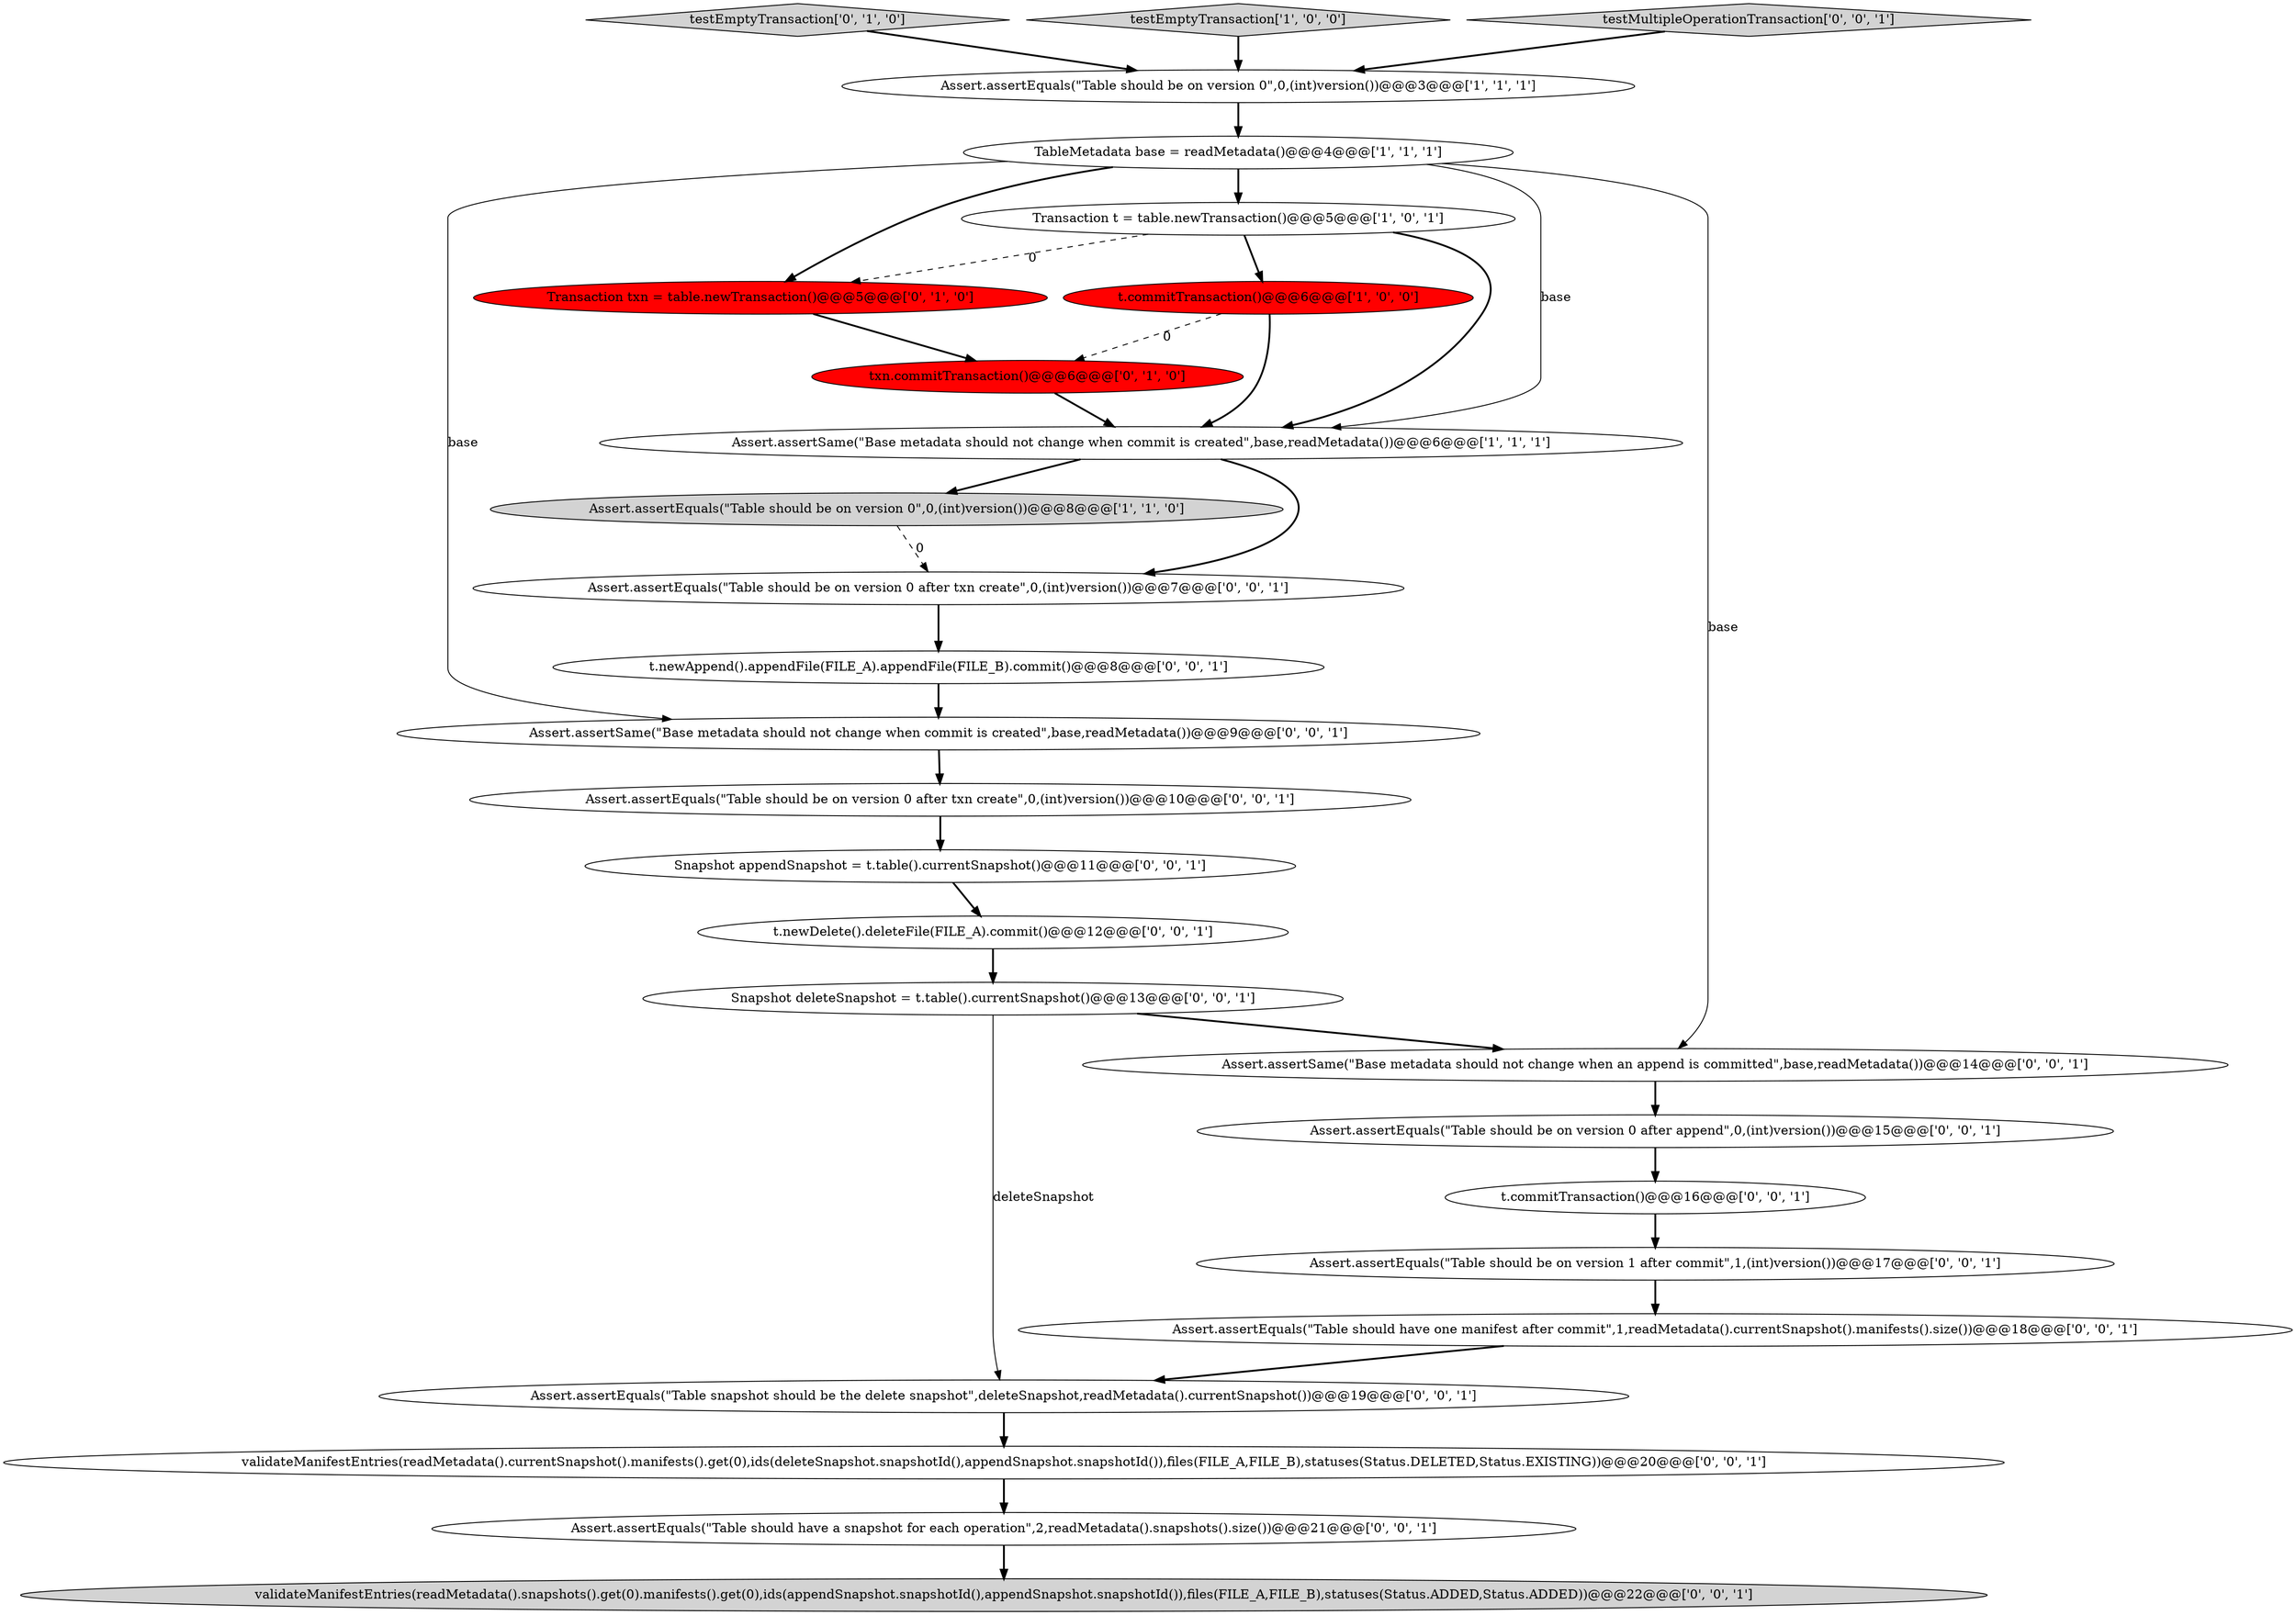 digraph {
8 [style = filled, label = "testEmptyTransaction['0', '1', '0']", fillcolor = lightgray, shape = diamond image = "AAA0AAABBB2BBB"];
14 [style = filled, label = "Assert.assertEquals(\"Table should have a snapshot for each operation\",2,readMetadata().snapshots().size())@@@21@@@['0', '0', '1']", fillcolor = white, shape = ellipse image = "AAA0AAABBB3BBB"];
19 [style = filled, label = "Assert.assertSame(\"Base metadata should not change when commit is created\",base,readMetadata())@@@9@@@['0', '0', '1']", fillcolor = white, shape = ellipse image = "AAA0AAABBB3BBB"];
20 [style = filled, label = "Assert.assertEquals(\"Table should have one manifest after commit\",1,readMetadata().currentSnapshot().manifests().size())@@@18@@@['0', '0', '1']", fillcolor = white, shape = ellipse image = "AAA0AAABBB3BBB"];
13 [style = filled, label = "Assert.assertSame(\"Base metadata should not change when an append is committed\",base,readMetadata())@@@14@@@['0', '0', '1']", fillcolor = white, shape = ellipse image = "AAA0AAABBB3BBB"];
12 [style = filled, label = "validateManifestEntries(readMetadata().snapshots().get(0).manifests().get(0),ids(appendSnapshot.snapshotId(),appendSnapshot.snapshotId()),files(FILE_A,FILE_B),statuses(Status.ADDED,Status.ADDED))@@@22@@@['0', '0', '1']", fillcolor = lightgray, shape = ellipse image = "AAA0AAABBB3BBB"];
18 [style = filled, label = "Assert.assertEquals(\"Table should be on version 0 after append\",0,(int)version())@@@15@@@['0', '0', '1']", fillcolor = white, shape = ellipse image = "AAA0AAABBB3BBB"];
24 [style = filled, label = "t.newAppend().appendFile(FILE_A).appendFile(FILE_B).commit()@@@8@@@['0', '0', '1']", fillcolor = white, shape = ellipse image = "AAA0AAABBB3BBB"];
25 [style = filled, label = "t.newDelete().deleteFile(FILE_A).commit()@@@12@@@['0', '0', '1']", fillcolor = white, shape = ellipse image = "AAA0AAABBB3BBB"];
2 [style = filled, label = "testEmptyTransaction['1', '0', '0']", fillcolor = lightgray, shape = diamond image = "AAA0AAABBB1BBB"];
22 [style = filled, label = "Assert.assertEquals(\"Table snapshot should be the delete snapshot\",deleteSnapshot,readMetadata().currentSnapshot())@@@19@@@['0', '0', '1']", fillcolor = white, shape = ellipse image = "AAA0AAABBB3BBB"];
0 [style = filled, label = "Assert.assertEquals(\"Table should be on version 0\",0,(int)version())@@@3@@@['1', '1', '1']", fillcolor = white, shape = ellipse image = "AAA0AAABBB1BBB"];
23 [style = filled, label = "Snapshot deleteSnapshot = t.table().currentSnapshot()@@@13@@@['0', '0', '1']", fillcolor = white, shape = ellipse image = "AAA0AAABBB3BBB"];
17 [style = filled, label = "Assert.assertEquals(\"Table should be on version 1 after commit\",1,(int)version())@@@17@@@['0', '0', '1']", fillcolor = white, shape = ellipse image = "AAA0AAABBB3BBB"];
9 [style = filled, label = "txn.commitTransaction()@@@6@@@['0', '1', '0']", fillcolor = red, shape = ellipse image = "AAA1AAABBB2BBB"];
5 [style = filled, label = "Transaction t = table.newTransaction()@@@5@@@['1', '0', '1']", fillcolor = white, shape = ellipse image = "AAA0AAABBB1BBB"];
26 [style = filled, label = "t.commitTransaction()@@@16@@@['0', '0', '1']", fillcolor = white, shape = ellipse image = "AAA0AAABBB3BBB"];
4 [style = filled, label = "TableMetadata base = readMetadata()@@@4@@@['1', '1', '1']", fillcolor = white, shape = ellipse image = "AAA0AAABBB1BBB"];
15 [style = filled, label = "Assert.assertEquals(\"Table should be on version 0 after txn create\",0,(int)version())@@@7@@@['0', '0', '1']", fillcolor = white, shape = ellipse image = "AAA0AAABBB3BBB"];
6 [style = filled, label = "Assert.assertEquals(\"Table should be on version 0\",0,(int)version())@@@8@@@['1', '1', '0']", fillcolor = lightgray, shape = ellipse image = "AAA0AAABBB1BBB"];
10 [style = filled, label = "validateManifestEntries(readMetadata().currentSnapshot().manifests().get(0),ids(deleteSnapshot.snapshotId(),appendSnapshot.snapshotId()),files(FILE_A,FILE_B),statuses(Status.DELETED,Status.EXISTING))@@@20@@@['0', '0', '1']", fillcolor = white, shape = ellipse image = "AAA0AAABBB3BBB"];
16 [style = filled, label = "Assert.assertEquals(\"Table should be on version 0 after txn create\",0,(int)version())@@@10@@@['0', '0', '1']", fillcolor = white, shape = ellipse image = "AAA0AAABBB3BBB"];
3 [style = filled, label = "t.commitTransaction()@@@6@@@['1', '0', '0']", fillcolor = red, shape = ellipse image = "AAA1AAABBB1BBB"];
7 [style = filled, label = "Transaction txn = table.newTransaction()@@@5@@@['0', '1', '0']", fillcolor = red, shape = ellipse image = "AAA1AAABBB2BBB"];
11 [style = filled, label = "testMultipleOperationTransaction['0', '0', '1']", fillcolor = lightgray, shape = diamond image = "AAA0AAABBB3BBB"];
21 [style = filled, label = "Snapshot appendSnapshot = t.table().currentSnapshot()@@@11@@@['0', '0', '1']", fillcolor = white, shape = ellipse image = "AAA0AAABBB3BBB"];
1 [style = filled, label = "Assert.assertSame(\"Base metadata should not change when commit is created\",base,readMetadata())@@@6@@@['1', '1', '1']", fillcolor = white, shape = ellipse image = "AAA0AAABBB1BBB"];
5->3 [style = bold, label=""];
24->19 [style = bold, label=""];
3->1 [style = bold, label=""];
26->17 [style = bold, label=""];
23->22 [style = solid, label="deleteSnapshot"];
10->14 [style = bold, label=""];
4->19 [style = solid, label="base"];
25->23 [style = bold, label=""];
4->1 [style = solid, label="base"];
1->15 [style = bold, label=""];
18->26 [style = bold, label=""];
21->25 [style = bold, label=""];
4->7 [style = bold, label=""];
19->16 [style = bold, label=""];
20->22 [style = bold, label=""];
8->0 [style = bold, label=""];
7->9 [style = bold, label=""];
4->13 [style = solid, label="base"];
5->1 [style = bold, label=""];
2->0 [style = bold, label=""];
1->6 [style = bold, label=""];
11->0 [style = bold, label=""];
3->9 [style = dashed, label="0"];
6->15 [style = dashed, label="0"];
0->4 [style = bold, label=""];
23->13 [style = bold, label=""];
16->21 [style = bold, label=""];
15->24 [style = bold, label=""];
14->12 [style = bold, label=""];
22->10 [style = bold, label=""];
5->7 [style = dashed, label="0"];
9->1 [style = bold, label=""];
4->5 [style = bold, label=""];
13->18 [style = bold, label=""];
17->20 [style = bold, label=""];
}
